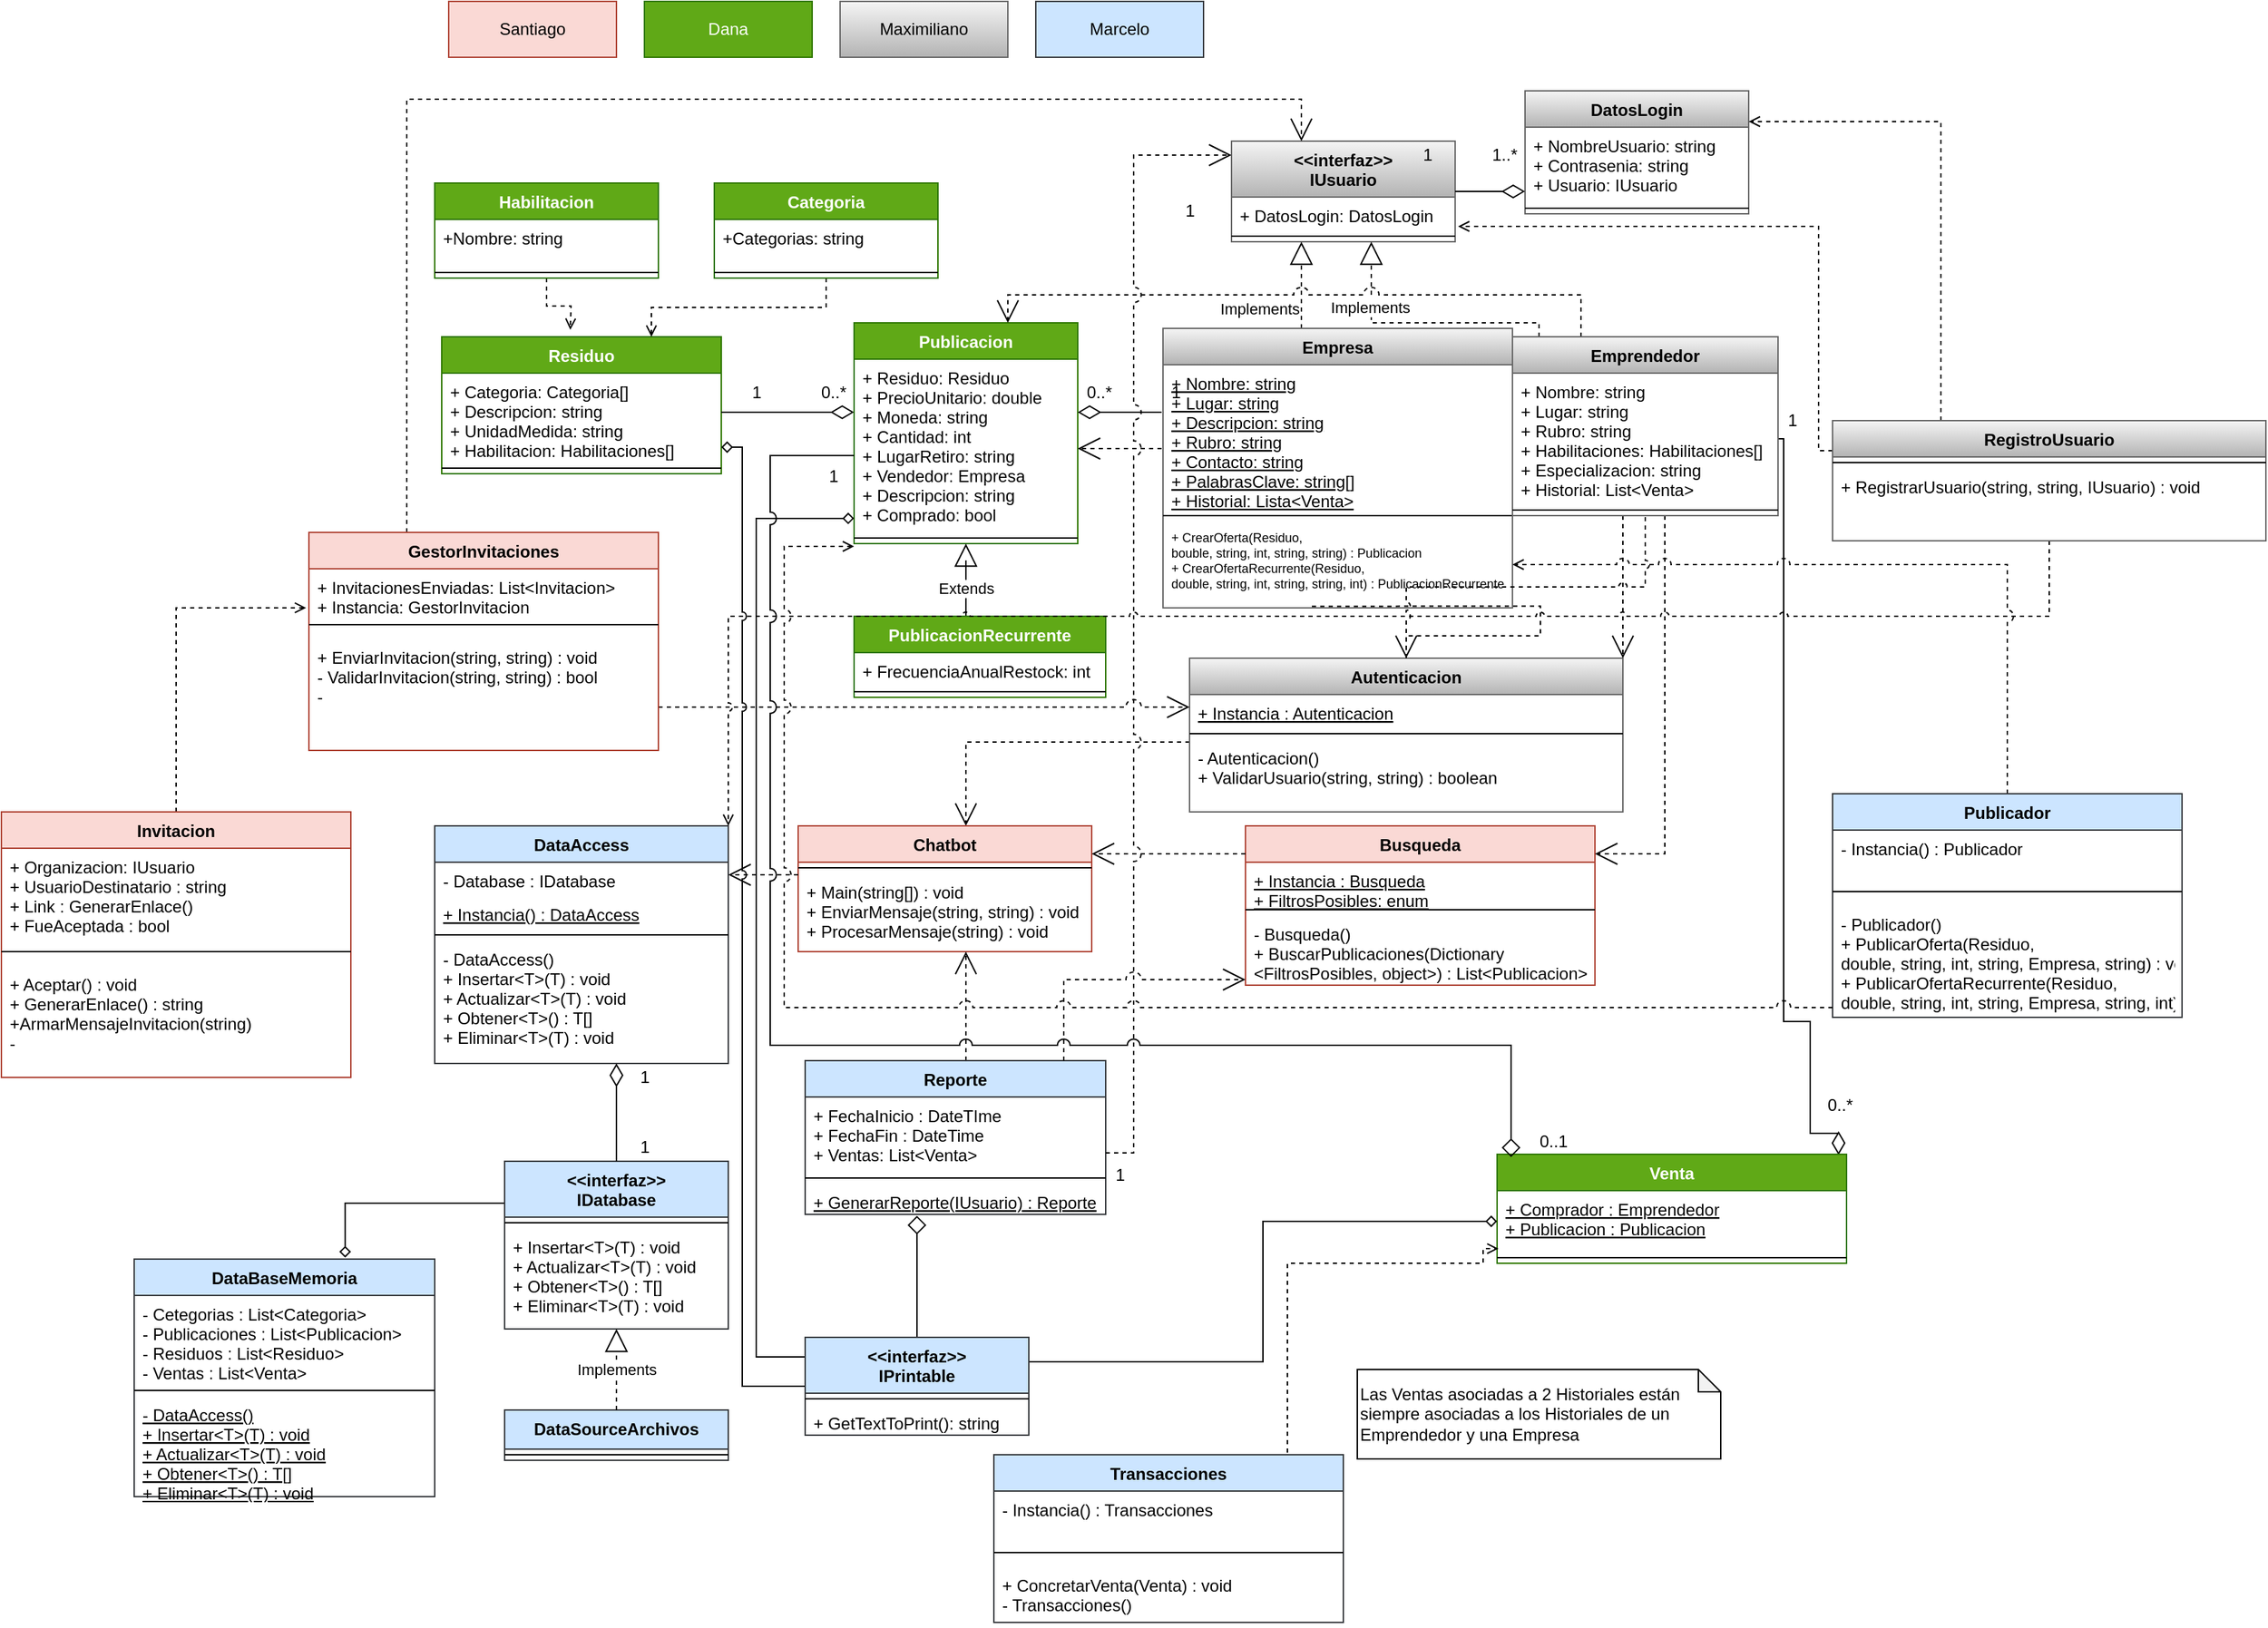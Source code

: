 <mxfile>
    <diagram id="C5RBs43oDa-KdzZeNtuy" name="Page-1">
        <mxGraphModel dx="1275" dy="1504" grid="1" gridSize="10" guides="1" tooltips="1" connect="1" arrows="1" fold="1" page="1" pageScale="1" pageWidth="827" pageHeight="1169" math="0" shadow="0">
            <root>
                <mxCell id="WIyWlLk6GJQsqaUBKTNV-0"/>
                <mxCell id="WIyWlLk6GJQsqaUBKTNV-1" parent="WIyWlLk6GJQsqaUBKTNV-0"/>
                <mxCell id="Sy4ABJMf8QMetGnbk_ve-0" value="Residuo" style="swimlane;fontStyle=1;align=center;verticalAlign=top;childLayout=stackLayout;horizontal=1;startSize=26;horizontalStack=0;resizeParent=1;resizeParentMax=0;resizeLast=0;collapsible=1;marginBottom=0;hachureGap=4;pointerEvents=0;fillColor=#60a917;strokeColor=#2D7600;fontColor=#ffffff;" parent="WIyWlLk6GJQsqaUBKTNV-1" vertex="1">
                    <mxGeometry x="85" y="80" width="200" height="98" as="geometry"/>
                </mxCell>
                <mxCell id="Sy4ABJMf8QMetGnbk_ve-1" value="+ Categoria: Categoria[]&#10;+ Descripcion: string&#10;+ UnidadMedida: string&#10;+ Habilitacion: Habilitaciones[]" style="text;strokeColor=none;fillColor=none;align=left;verticalAlign=top;spacingLeft=4;spacingRight=4;overflow=hidden;rotatable=0;points=[[0,0.5],[1,0.5]];portConstraint=eastwest;" parent="Sy4ABJMf8QMetGnbk_ve-0" vertex="1">
                    <mxGeometry y="26" width="200" height="64" as="geometry"/>
                </mxCell>
                <mxCell id="Sy4ABJMf8QMetGnbk_ve-2" value="" style="line;strokeWidth=1;fillColor=none;align=left;verticalAlign=middle;spacingTop=-1;spacingLeft=3;spacingRight=3;rotatable=0;labelPosition=right;points=[];portConstraint=eastwest;" parent="Sy4ABJMf8QMetGnbk_ve-0" vertex="1">
                    <mxGeometry y="90" width="200" height="8" as="geometry"/>
                </mxCell>
                <mxCell id="Sy4ABJMf8QMetGnbk_ve-21" style="edgeStyle=orthogonalEdgeStyle;rounded=0;orthogonalLoop=1;jettySize=auto;html=1;endArrow=diamondThin;endFill=0;startSize=14;endSize=14;sourcePerimeterSpacing=0;targetPerimeterSpacing=0;" parent="WIyWlLk6GJQsqaUBKTNV-1" source="Sy4ABJMf8QMetGnbk_ve-0" target="Sy4ABJMf8QMetGnbk_ve-4" edge="1">
                    <mxGeometry relative="1" as="geometry">
                        <Array as="points">
                            <mxPoint x="330" y="134"/>
                            <mxPoint x="330" y="134"/>
                        </Array>
                    </mxGeometry>
                </mxCell>
                <mxCell id="Sy4ABJMf8QMetGnbk_ve-4" value="Publicacion" style="swimlane;fontStyle=1;align=center;verticalAlign=top;childLayout=stackLayout;horizontal=1;startSize=26;horizontalStack=0;resizeParent=1;resizeParentMax=0;resizeLast=0;collapsible=1;marginBottom=0;hachureGap=4;pointerEvents=0;fillColor=#60a917;strokeColor=#2D7600;fontColor=#ffffff;" parent="WIyWlLk6GJQsqaUBKTNV-1" vertex="1">
                    <mxGeometry x="380" y="70" width="160" height="158" as="geometry">
                        <mxRectangle x="380" y="80" width="100" height="26" as="alternateBounds"/>
                    </mxGeometry>
                </mxCell>
                <mxCell id="Sy4ABJMf8QMetGnbk_ve-5" value="+ Residuo: Residuo&#10;+ PrecioUnitario: double&#10;+ Moneda: string&#10;+ Cantidad: int&#10;+ LugarRetiro: string&#10;+ Vendedor: Empresa&#10;+ Descripcion: string&#10;+ Comprado: bool" style="text;strokeColor=none;fillColor=none;align=left;verticalAlign=top;spacingLeft=4;spacingRight=4;overflow=hidden;rotatable=0;points=[[0,0.5],[1,0.5]];portConstraint=eastwest;" parent="Sy4ABJMf8QMetGnbk_ve-4" vertex="1">
                    <mxGeometry y="26" width="160" height="124" as="geometry"/>
                </mxCell>
                <mxCell id="Sy4ABJMf8QMetGnbk_ve-6" value="" style="line;strokeWidth=1;fillColor=none;align=left;verticalAlign=middle;spacingTop=-1;spacingLeft=3;spacingRight=3;rotatable=0;labelPosition=right;points=[];portConstraint=eastwest;" parent="Sy4ABJMf8QMetGnbk_ve-4" vertex="1">
                    <mxGeometry y="150" width="160" height="8" as="geometry"/>
                </mxCell>
                <mxCell id="Sy4ABJMf8QMetGnbk_ve-22" value="Extends" style="edgeStyle=orthogonalEdgeStyle;rounded=0;orthogonalLoop=1;jettySize=auto;html=1;endArrow=block;endFill=0;startSize=14;endSize=14;sourcePerimeterSpacing=0;targetPerimeterSpacing=0;" parent="WIyWlLk6GJQsqaUBKTNV-1" source="Sy4ABJMf8QMetGnbk_ve-8" target="Sy4ABJMf8QMetGnbk_ve-4" edge="1">
                    <mxGeometry x="-0.231" relative="1" as="geometry">
                        <Array as="points">
                            <mxPoint x="460" y="240"/>
                            <mxPoint x="460" y="240"/>
                        </Array>
                        <mxPoint as="offset"/>
                    </mxGeometry>
                </mxCell>
                <mxCell id="Sy4ABJMf8QMetGnbk_ve-8" value="PublicacionRecurrente" style="swimlane;fontStyle=1;align=center;verticalAlign=top;childLayout=stackLayout;horizontal=1;startSize=26;horizontalStack=0;resizeParent=1;resizeParentMax=0;resizeLast=0;collapsible=1;marginBottom=0;hachureGap=4;pointerEvents=0;fillColor=#60a917;strokeColor=#2D7600;fontColor=#ffffff;" parent="WIyWlLk6GJQsqaUBKTNV-1" vertex="1">
                    <mxGeometry x="380" y="280" width="180" height="58" as="geometry"/>
                </mxCell>
                <mxCell id="Sy4ABJMf8QMetGnbk_ve-9" value="+ FrecuenciaAnualRestock: int" style="text;strokeColor=none;fillColor=none;align=left;verticalAlign=top;spacingLeft=4;spacingRight=4;overflow=hidden;rotatable=0;points=[[0,0.5],[1,0.5]];portConstraint=eastwest;" parent="Sy4ABJMf8QMetGnbk_ve-8" vertex="1">
                    <mxGeometry y="26" width="180" height="24" as="geometry"/>
                </mxCell>
                <mxCell id="Sy4ABJMf8QMetGnbk_ve-10" value="" style="line;strokeWidth=1;fillColor=none;align=left;verticalAlign=middle;spacingTop=-1;spacingLeft=3;spacingRight=3;rotatable=0;labelPosition=right;points=[];portConstraint=eastwest;" parent="Sy4ABJMf8QMetGnbk_ve-8" vertex="1">
                    <mxGeometry y="50" width="180" height="8" as="geometry"/>
                </mxCell>
                <mxCell id="Sy4ABJMf8QMetGnbk_ve-25" style="edgeStyle=orthogonalEdgeStyle;rounded=0;orthogonalLoop=1;jettySize=auto;html=1;endArrow=diamondThin;endFill=0;startSize=14;endSize=14;sourcePerimeterSpacing=0;targetPerimeterSpacing=0;" parent="WIyWlLk6GJQsqaUBKTNV-1" target="Sy4ABJMf8QMetGnbk_ve-4" edge="1">
                    <mxGeometry relative="1" as="geometry">
                        <Array as="points">
                            <mxPoint x="600" y="134"/>
                            <mxPoint x="600" y="134"/>
                        </Array>
                        <mxPoint x="600" y="134" as="sourcePoint"/>
                    </mxGeometry>
                </mxCell>
                <mxCell id="Sy4ABJMf8QMetGnbk_ve-28" style="edgeStyle=orthogonalEdgeStyle;rounded=0;orthogonalLoop=1;jettySize=auto;html=1;endArrow=open;endFill=0;startSize=14;endSize=14;sourcePerimeterSpacing=0;targetPerimeterSpacing=0;dashed=1;exitX=0.426;exitY=0.981;exitDx=0;exitDy=0;exitPerimeter=0;" parent="WIyWlLk6GJQsqaUBKTNV-1" source="60" target="Sy4ABJMf8QMetGnbk_ve-17" edge="1">
                    <mxGeometry relative="1" as="geometry">
                        <mxPoint x="700" y="270" as="targetPoint"/>
                        <Array as="points"/>
                        <mxPoint x="700" y="218" as="sourcePoint"/>
                    </mxGeometry>
                </mxCell>
                <mxCell id="Sy4ABJMf8QMetGnbk_ve-117" style="edgeStyle=orthogonalEdgeStyle;rounded=0;jumpStyle=arc;jumpSize=11;orthogonalLoop=1;jettySize=auto;html=1;dashed=1;endArrow=open;endFill=0;startSize=14;endSize=14;sourcePerimeterSpacing=0;targetPerimeterSpacing=0;" parent="WIyWlLk6GJQsqaUBKTNV-1" source="Sy4ABJMf8QMetGnbk_ve-17" target="Sy4ABJMf8QMetGnbk_ve-45" edge="1">
                    <mxGeometry relative="1" as="geometry">
                        <Array as="points">
                            <mxPoint x="460" y="370"/>
                        </Array>
                    </mxGeometry>
                </mxCell>
                <mxCell id="Sy4ABJMf8QMetGnbk_ve-17" value="Autenticacion" style="swimlane;fontStyle=1;align=center;verticalAlign=top;childLayout=stackLayout;horizontal=1;startSize=26;horizontalStack=0;resizeParent=1;resizeParentMax=0;resizeLast=0;collapsible=1;marginBottom=0;hachureGap=4;pointerEvents=0;fillColor=#f5f5f5;strokeColor=#666666;gradientColor=#b3b3b3;" parent="WIyWlLk6GJQsqaUBKTNV-1" vertex="1">
                    <mxGeometry x="620" y="310" width="310" height="110" as="geometry"/>
                </mxCell>
                <mxCell id="Sy4ABJMf8QMetGnbk_ve-18" value="+ Instancia : Autenticacion" style="text;strokeColor=none;fillColor=none;align=left;verticalAlign=top;spacingLeft=4;spacingRight=4;overflow=hidden;rotatable=0;points=[[0,0.5],[1,0.5]];portConstraint=eastwest;fontStyle=4" parent="Sy4ABJMf8QMetGnbk_ve-17" vertex="1">
                    <mxGeometry y="26" width="310" height="24" as="geometry"/>
                </mxCell>
                <mxCell id="Sy4ABJMf8QMetGnbk_ve-19" value="" style="line;strokeWidth=1;fillColor=none;align=left;verticalAlign=middle;spacingTop=-1;spacingLeft=3;spacingRight=3;rotatable=0;labelPosition=right;points=[];portConstraint=eastwest;" parent="Sy4ABJMf8QMetGnbk_ve-17" vertex="1">
                    <mxGeometry y="50" width="310" height="8" as="geometry"/>
                </mxCell>
                <mxCell id="Sy4ABJMf8QMetGnbk_ve-20" value="- Autenticacion()&#10;+ ValidarUsuario(string, string) : boolean" style="text;strokeColor=none;fillColor=none;align=left;verticalAlign=top;spacingLeft=4;spacingRight=4;overflow=hidden;rotatable=0;points=[[0,0.5],[1,0.5]];portConstraint=eastwest;" parent="Sy4ABJMf8QMetGnbk_ve-17" vertex="1">
                    <mxGeometry y="58" width="310" height="52" as="geometry"/>
                </mxCell>
                <mxCell id="Sy4ABJMf8QMetGnbk_ve-23" value="1" style="text;html=1;align=center;verticalAlign=middle;resizable=0;points=[];autosize=1;strokeColor=none;fillColor=none;" parent="WIyWlLk6GJQsqaUBKTNV-1" vertex="1">
                    <mxGeometry x="300" y="110" width="20" height="20" as="geometry"/>
                </mxCell>
                <mxCell id="Sy4ABJMf8QMetGnbk_ve-24" value="0..*" style="text;html=1;align=center;verticalAlign=middle;resizable=0;points=[];autosize=1;strokeColor=none;fillColor=none;" parent="WIyWlLk6GJQsqaUBKTNV-1" vertex="1">
                    <mxGeometry x="350" y="110" width="30" height="20" as="geometry"/>
                </mxCell>
                <mxCell id="Sy4ABJMf8QMetGnbk_ve-26" value="0..*" style="text;html=1;align=center;verticalAlign=middle;resizable=0;points=[];autosize=1;strokeColor=none;fillColor=none;" parent="WIyWlLk6GJQsqaUBKTNV-1" vertex="1">
                    <mxGeometry x="540" y="110" width="30" height="20" as="geometry"/>
                </mxCell>
                <mxCell id="Sy4ABJMf8QMetGnbk_ve-27" value="1" style="text;html=1;align=center;verticalAlign=middle;resizable=0;points=[];autosize=1;strokeColor=none;fillColor=none;" parent="WIyWlLk6GJQsqaUBKTNV-1" vertex="1">
                    <mxGeometry x="600" y="110" width="20" height="20" as="geometry"/>
                </mxCell>
                <mxCell id="Sy4ABJMf8QMetGnbk_ve-35" style="edgeStyle=orthogonalEdgeStyle;rounded=0;orthogonalLoop=1;jettySize=auto;html=1;dashed=1;endArrow=open;endFill=0;startSize=14;endSize=14;sourcePerimeterSpacing=0;targetPerimeterSpacing=0;jumpStyle=arc;" parent="WIyWlLk6GJQsqaUBKTNV-1" source="Sy4ABJMf8QMetGnbk_ve-29" target="Sy4ABJMf8QMetGnbk_ve-17" edge="1">
                    <mxGeometry relative="1" as="geometry">
                        <Array as="points">
                            <mxPoint x="870" y="200"/>
                            <mxPoint x="870" y="200"/>
                        </Array>
                    </mxGeometry>
                </mxCell>
                <mxCell id="Sy4ABJMf8QMetGnbk_ve-32" value="&lt;&lt;interfaz&gt;&gt;&#10;IUsuario" style="swimlane;fontStyle=1;align=center;verticalAlign=top;childLayout=stackLayout;horizontal=1;startSize=40;horizontalStack=0;resizeParent=1;resizeParentMax=0;resizeLast=0;collapsible=1;marginBottom=0;hachureGap=4;pointerEvents=0;gradientColor=#b3b3b3;fillColor=#f5f5f5;strokeColor=#666666;" parent="WIyWlLk6GJQsqaUBKTNV-1" vertex="1">
                    <mxGeometry x="650" y="-60" width="160" height="72" as="geometry"/>
                </mxCell>
                <mxCell id="Sy4ABJMf8QMetGnbk_ve-33" value="+ DatosLogin: DatosLogin" style="text;strokeColor=none;fillColor=none;align=left;verticalAlign=top;spacingLeft=4;spacingRight=4;overflow=hidden;rotatable=0;points=[[0,0.5],[1,0.5]];portConstraint=eastwest;" parent="Sy4ABJMf8QMetGnbk_ve-32" vertex="1">
                    <mxGeometry y="40" width="160" height="24" as="geometry"/>
                </mxCell>
                <mxCell id="Sy4ABJMf8QMetGnbk_ve-34" value="" style="line;strokeWidth=1;fillColor=none;align=left;verticalAlign=middle;spacingTop=-1;spacingLeft=3;spacingRight=3;rotatable=0;labelPosition=right;points=[];portConstraint=eastwest;" parent="Sy4ABJMf8QMetGnbk_ve-32" vertex="1">
                    <mxGeometry y="64" width="160" height="8" as="geometry"/>
                </mxCell>
                <mxCell id="Sy4ABJMf8QMetGnbk_ve-36" value="Implements" style="edgeStyle=orthogonalEdgeStyle;rounded=0;orthogonalLoop=1;jettySize=auto;html=1;endArrow=block;endFill=0;startSize=14;endSize=14;sourcePerimeterSpacing=0;targetPerimeterSpacing=0;dashed=1;" parent="WIyWlLk6GJQsqaUBKTNV-1" target="Sy4ABJMf8QMetGnbk_ve-32" edge="1">
                    <mxGeometry x="-0.412" y="30" relative="1" as="geometry">
                        <mxPoint x="700" y="80" as="sourcePoint"/>
                        <mxPoint x="470" y="198" as="targetPoint"/>
                        <Array as="points">
                            <mxPoint x="700" y="40"/>
                            <mxPoint x="700" y="40"/>
                        </Array>
                        <mxPoint as="offset"/>
                    </mxGeometry>
                </mxCell>
                <mxCell id="Sy4ABJMf8QMetGnbk_ve-37" style="edgeStyle=orthogonalEdgeStyle;rounded=0;orthogonalLoop=1;jettySize=auto;html=1;endArrow=block;endFill=0;startSize=14;endSize=14;sourcePerimeterSpacing=0;targetPerimeterSpacing=0;dashed=1;" parent="WIyWlLk6GJQsqaUBKTNV-1" source="Sy4ABJMf8QMetGnbk_ve-29" target="Sy4ABJMf8QMetGnbk_ve-32" edge="1">
                    <mxGeometry relative="1" as="geometry">
                        <mxPoint x="710" y="90" as="sourcePoint"/>
                        <mxPoint x="710" y="22" as="targetPoint"/>
                        <Array as="points">
                            <mxPoint x="870" y="70"/>
                            <mxPoint x="750" y="70"/>
                        </Array>
                    </mxGeometry>
                </mxCell>
                <mxCell id="n3mDDNpbBrynmApSV0Kz-1" value="Implements" style="edgeLabel;html=1;align=center;verticalAlign=middle;resizable=0;points=[];" parent="Sy4ABJMf8QMetGnbk_ve-37" vertex="1" connectable="0">
                    <mxGeometry x="0.5" y="1" relative="1" as="geometry">
                        <mxPoint as="offset"/>
                    </mxGeometry>
                </mxCell>
                <mxCell id="Sy4ABJMf8QMetGnbk_ve-38" value="DatosLogin" style="swimlane;fontStyle=1;align=center;verticalAlign=top;childLayout=stackLayout;horizontal=1;startSize=26;horizontalStack=0;resizeParent=1;resizeParentMax=0;resizeLast=0;collapsible=1;marginBottom=0;hachureGap=4;pointerEvents=0;gradientColor=#b3b3b3;fillColor=#f5f5f5;strokeColor=#666666;" parent="WIyWlLk6GJQsqaUBKTNV-1" vertex="1">
                    <mxGeometry x="860" y="-96" width="160" height="88" as="geometry"/>
                </mxCell>
                <mxCell id="Sy4ABJMf8QMetGnbk_ve-39" value="+ NombreUsuario: string&#10;+ Contrasenia: string&#10;+ Usuario: IUsuario" style="text;strokeColor=none;fillColor=none;align=left;verticalAlign=top;spacingLeft=4;spacingRight=4;overflow=hidden;rotatable=0;points=[[0,0.5],[1,0.5]];portConstraint=eastwest;" parent="Sy4ABJMf8QMetGnbk_ve-38" vertex="1">
                    <mxGeometry y="26" width="160" height="54" as="geometry"/>
                </mxCell>
                <mxCell id="Sy4ABJMf8QMetGnbk_ve-40" value="" style="line;strokeWidth=1;fillColor=none;align=left;verticalAlign=middle;spacingTop=-1;spacingLeft=3;spacingRight=3;rotatable=0;labelPosition=right;points=[];portConstraint=eastwest;" parent="Sy4ABJMf8QMetGnbk_ve-38" vertex="1">
                    <mxGeometry y="80" width="160" height="8" as="geometry"/>
                </mxCell>
                <mxCell id="Sy4ABJMf8QMetGnbk_ve-42" style="edgeStyle=orthogonalEdgeStyle;rounded=0;orthogonalLoop=1;jettySize=auto;html=1;endArrow=diamondThin;endFill=0;startSize=14;endSize=14;sourcePerimeterSpacing=0;targetPerimeterSpacing=0;" parent="WIyWlLk6GJQsqaUBKTNV-1" source="Sy4ABJMf8QMetGnbk_ve-32" target="Sy4ABJMf8QMetGnbk_ve-38" edge="1">
                    <mxGeometry relative="1" as="geometry">
                        <mxPoint x="310" y="144" as="sourcePoint"/>
                        <mxPoint x="390" y="144" as="targetPoint"/>
                        <Array as="points">
                            <mxPoint x="810" y="-30"/>
                            <mxPoint x="810" y="-30"/>
                        </Array>
                    </mxGeometry>
                </mxCell>
                <mxCell id="Sy4ABJMf8QMetGnbk_ve-43" value="1" style="text;html=1;align=center;verticalAlign=middle;resizable=0;points=[];autosize=1;strokeColor=none;fillColor=none;" parent="WIyWlLk6GJQsqaUBKTNV-1" vertex="1">
                    <mxGeometry x="780" y="-60" width="20" height="20" as="geometry"/>
                </mxCell>
                <mxCell id="Sy4ABJMf8QMetGnbk_ve-44" value="1..*" style="text;html=1;align=center;verticalAlign=middle;resizable=0;points=[];autosize=1;strokeColor=none;fillColor=none;" parent="WIyWlLk6GJQsqaUBKTNV-1" vertex="1">
                    <mxGeometry x="830" y="-60" width="30" height="20" as="geometry"/>
                </mxCell>
                <mxCell id="Sy4ABJMf8QMetGnbk_ve-45" value="Chatbot" style="swimlane;fontStyle=1;align=center;verticalAlign=top;childLayout=stackLayout;horizontal=1;startSize=26;horizontalStack=0;resizeParent=1;resizeParentMax=0;resizeLast=0;collapsible=1;marginBottom=0;hachureGap=4;pointerEvents=0;fillColor=#fad9d5;strokeColor=#ae4132;" parent="WIyWlLk6GJQsqaUBKTNV-1" vertex="1">
                    <mxGeometry x="340" y="430" width="210" height="90" as="geometry"/>
                </mxCell>
                <mxCell id="Sy4ABJMf8QMetGnbk_ve-47" value="" style="line;strokeWidth=1;fillColor=none;align=left;verticalAlign=middle;spacingTop=-1;spacingLeft=3;spacingRight=3;rotatable=0;labelPosition=right;points=[];portConstraint=eastwest;" parent="Sy4ABJMf8QMetGnbk_ve-45" vertex="1">
                    <mxGeometry y="26" width="210" height="8" as="geometry"/>
                </mxCell>
                <mxCell id="Sy4ABJMf8QMetGnbk_ve-48" value="+ Main(string[]) : void&#10;+ EnviarMensaje(string, string) : void&#10;+ ProcesarMensaje(string) : void" style="text;strokeColor=none;fillColor=none;align=left;verticalAlign=top;spacingLeft=4;spacingRight=4;overflow=hidden;rotatable=0;points=[[0,0.5],[1,0.5]];portConstraint=eastwest;" parent="Sy4ABJMf8QMetGnbk_ve-45" vertex="1">
                    <mxGeometry y="34" width="210" height="56" as="geometry"/>
                </mxCell>
                <mxCell id="Sy4ABJMf8QMetGnbk_ve-49" value="Busqueda" style="swimlane;fontStyle=1;align=center;verticalAlign=top;childLayout=stackLayout;horizontal=1;startSize=26;horizontalStack=0;resizeParent=1;resizeParentMax=0;resizeLast=0;collapsible=1;marginBottom=0;hachureGap=4;pointerEvents=0;fillColor=#fad9d5;strokeColor=#ae4132;" parent="WIyWlLk6GJQsqaUBKTNV-1" vertex="1">
                    <mxGeometry x="660" y="430" width="250" height="114" as="geometry"/>
                </mxCell>
                <mxCell id="Sy4ABJMf8QMetGnbk_ve-55" value="+ Instancia : Busqueda&#10;+ FiltrosPosibles: enum" style="text;strokeColor=none;fillColor=none;align=left;verticalAlign=top;spacingLeft=4;spacingRight=4;overflow=hidden;rotatable=0;points=[[0,0.5],[1,0.5]];portConstraint=eastwest;fontStyle=4" parent="Sy4ABJMf8QMetGnbk_ve-49" vertex="1">
                    <mxGeometry y="26" width="250" height="30" as="geometry"/>
                </mxCell>
                <mxCell id="Sy4ABJMf8QMetGnbk_ve-50" value="" style="line;strokeWidth=1;fillColor=none;align=left;verticalAlign=middle;spacingTop=-1;spacingLeft=3;spacingRight=3;rotatable=0;labelPosition=right;points=[];portConstraint=eastwest;" parent="Sy4ABJMf8QMetGnbk_ve-49" vertex="1">
                    <mxGeometry y="56" width="250" height="8" as="geometry"/>
                </mxCell>
                <mxCell id="Sy4ABJMf8QMetGnbk_ve-51" value="- Busqueda()&#10;+ BuscarPublicaciones(Dictionary&#10;&lt;FiltrosPosibles, object&gt;) : List&lt;Publicacion&gt;" style="text;strokeColor=none;fillColor=none;align=left;verticalAlign=top;spacingLeft=4;spacingRight=4;overflow=hidden;rotatable=0;points=[[0,0.5],[1,0.5]];portConstraint=eastwest;" parent="Sy4ABJMf8QMetGnbk_ve-49" vertex="1">
                    <mxGeometry y="64" width="250" height="50" as="geometry"/>
                </mxCell>
                <mxCell id="Sy4ABJMf8QMetGnbk_ve-58" style="edgeStyle=orthogonalEdgeStyle;rounded=0;orthogonalLoop=1;jettySize=auto;html=1;endArrow=open;endFill=0;startSize=14;endSize=14;sourcePerimeterSpacing=0;targetPerimeterSpacing=0;dashed=1;" parent="WIyWlLk6GJQsqaUBKTNV-1" source="Sy4ABJMf8QMetGnbk_ve-49" target="Sy4ABJMf8QMetGnbk_ve-45" edge="1">
                    <mxGeometry relative="1" as="geometry">
                        <mxPoint x="710" y="198" as="sourcePoint"/>
                        <mxPoint x="710" y="270" as="targetPoint"/>
                        <Array as="points">
                            <mxPoint x="630" y="450"/>
                            <mxPoint x="630" y="450"/>
                        </Array>
                    </mxGeometry>
                </mxCell>
                <mxCell id="66" style="edgeStyle=orthogonalEdgeStyle;rounded=0;orthogonalLoop=1;jettySize=auto;html=1;exitX=0;exitY=0.25;exitDx=0;exitDy=0;entryX=0.702;entryY=-0.006;entryDx=0;entryDy=0;entryPerimeter=0;endArrow=diamond;endFill=0;" parent="WIyWlLk6GJQsqaUBKTNV-1" source="Sy4ABJMf8QMetGnbk_ve-59" target="61" edge="1">
                    <mxGeometry relative="1" as="geometry"/>
                </mxCell>
                <mxCell id="Sy4ABJMf8QMetGnbk_ve-59" value="&lt;&lt;interfaz&gt;&gt;&#10;IDatabase" style="swimlane;fontStyle=1;align=center;verticalAlign=top;childLayout=stackLayout;horizontal=1;startSize=40;horizontalStack=0;resizeParent=1;resizeParentMax=0;resizeLast=0;collapsible=1;marginBottom=0;hachureGap=4;pointerEvents=0;fillColor=#cce5ff;strokeColor=#36393d;" parent="WIyWlLk6GJQsqaUBKTNV-1" vertex="1">
                    <mxGeometry x="130" y="670" width="160" height="120" as="geometry"/>
                </mxCell>
                <mxCell id="Sy4ABJMf8QMetGnbk_ve-61" value="" style="line;strokeWidth=1;fillColor=none;align=left;verticalAlign=middle;spacingTop=-1;spacingLeft=3;spacingRight=3;rotatable=0;labelPosition=right;points=[];portConstraint=eastwest;" parent="Sy4ABJMf8QMetGnbk_ve-59" vertex="1">
                    <mxGeometry y="40" width="160" height="8" as="geometry"/>
                </mxCell>
                <mxCell id="Sy4ABJMf8QMetGnbk_ve-62" value="+ Insertar&lt;T&gt;(T) : void&#10;+ Actualizar&lt;T&gt;(T) : void&#10;+ Obtener&lt;T&gt;() : T[]&#10;+ Eliminar&lt;T&gt;(T) : void" style="text;strokeColor=none;fillColor=none;align=left;verticalAlign=top;spacingLeft=4;spacingRight=4;overflow=hidden;rotatable=0;points=[[0,0.5],[1,0.5]];portConstraint=eastwest;" parent="Sy4ABJMf8QMetGnbk_ve-59" vertex="1">
                    <mxGeometry y="48" width="160" height="72" as="geometry"/>
                </mxCell>
                <mxCell id="Sy4ABJMf8QMetGnbk_ve-63" value="DataSourceArchivos" style="swimlane;fontStyle=1;align=center;verticalAlign=top;childLayout=stackLayout;horizontal=1;startSize=28;horizontalStack=0;resizeParent=1;resizeParentMax=0;resizeLast=0;collapsible=1;marginBottom=0;hachureGap=4;pointerEvents=0;fillColor=#cce5ff;strokeColor=#36393d;" parent="WIyWlLk6GJQsqaUBKTNV-1" vertex="1">
                    <mxGeometry x="130" y="848" width="160" height="36" as="geometry"/>
                </mxCell>
                <mxCell id="Sy4ABJMf8QMetGnbk_ve-64" value="" style="line;strokeWidth=1;fillColor=none;align=left;verticalAlign=middle;spacingTop=-1;spacingLeft=3;spacingRight=3;rotatable=0;labelPosition=right;points=[];portConstraint=eastwest;" parent="Sy4ABJMf8QMetGnbk_ve-63" vertex="1">
                    <mxGeometry y="28" width="160" height="8" as="geometry"/>
                </mxCell>
                <mxCell id="Sy4ABJMf8QMetGnbk_ve-67" value="Implements" style="edgeStyle=orthogonalEdgeStyle;rounded=0;orthogonalLoop=1;jettySize=auto;html=1;endArrow=block;endFill=0;startSize=14;endSize=14;sourcePerimeterSpacing=0;targetPerimeterSpacing=0;dashed=1;" parent="WIyWlLk6GJQsqaUBKTNV-1" source="Sy4ABJMf8QMetGnbk_ve-63" target="Sy4ABJMf8QMetGnbk_ve-59" edge="1">
                    <mxGeometry relative="1" as="geometry">
                        <mxPoint x="209.71" y="876" as="sourcePoint"/>
                        <mxPoint x="209.71" y="808" as="targetPoint"/>
                        <Array as="points"/>
                    </mxGeometry>
                </mxCell>
                <mxCell id="Sy4ABJMf8QMetGnbk_ve-68" style="edgeStyle=orthogonalEdgeStyle;rounded=0;orthogonalLoop=1;jettySize=auto;html=1;dashed=1;endArrow=open;endFill=0;startSize=14;endSize=14;sourcePerimeterSpacing=0;targetPerimeterSpacing=0;jumpStyle=arc;jumpSize=11;" parent="WIyWlLk6GJQsqaUBKTNV-1" source="Sy4ABJMf8QMetGnbk_ve-29" target="Sy4ABJMf8QMetGnbk_ve-49" edge="1">
                    <mxGeometry relative="1" as="geometry">
                        <Array as="points">
                            <mxPoint x="960" y="450"/>
                        </Array>
                    </mxGeometry>
                </mxCell>
                <mxCell id="Sy4ABJMf8QMetGnbk_ve-71" style="edgeStyle=orthogonalEdgeStyle;rounded=0;orthogonalLoop=1;jettySize=auto;html=1;endArrow=open;endFill=0;startSize=14;endSize=14;sourcePerimeterSpacing=0;targetPerimeterSpacing=0;dashed=1;" parent="WIyWlLk6GJQsqaUBKTNV-1" target="Sy4ABJMf8QMetGnbk_ve-4" edge="1">
                    <mxGeometry relative="1" as="geometry">
                        <mxPoint x="600" y="160" as="sourcePoint"/>
                        <mxPoint x="710" y="270" as="targetPoint"/>
                        <Array as="points">
                            <mxPoint x="600" y="160"/>
                            <mxPoint x="600" y="160"/>
                        </Array>
                    </mxGeometry>
                </mxCell>
                <mxCell id="Sy4ABJMf8QMetGnbk_ve-72" style="edgeStyle=orthogonalEdgeStyle;rounded=0;jumpStyle=arc;jumpSize=11;orthogonalLoop=1;jettySize=auto;html=1;dashed=1;endArrow=open;endFill=0;startSize=14;endSize=14;sourcePerimeterSpacing=0;targetPerimeterSpacing=0;" parent="WIyWlLk6GJQsqaUBKTNV-1" source="Sy4ABJMf8QMetGnbk_ve-29" target="Sy4ABJMf8QMetGnbk_ve-4" edge="1">
                    <mxGeometry relative="1" as="geometry">
                        <Array as="points">
                            <mxPoint x="900" y="50"/>
                            <mxPoint x="490" y="50"/>
                        </Array>
                    </mxGeometry>
                </mxCell>
                <mxCell id="Sy4ABJMf8QMetGnbk_ve-82" value="0..*" style="text;html=1;align=center;verticalAlign=middle;resizable=0;points=[];autosize=1;strokeColor=none;fillColor=none;" parent="WIyWlLk6GJQsqaUBKTNV-1" vertex="1">
                    <mxGeometry x="1070" y="620" width="30" height="20" as="geometry"/>
                </mxCell>
                <mxCell id="Sy4ABJMf8QMetGnbk_ve-83" value="1" style="text;html=1;align=center;verticalAlign=middle;resizable=0;points=[];autosize=1;strokeColor=none;fillColor=none;" parent="WIyWlLk6GJQsqaUBKTNV-1" vertex="1">
                    <mxGeometry x="1041" y="130" width="20" height="20" as="geometry"/>
                </mxCell>
                <mxCell id="Sy4ABJMf8QMetGnbk_ve-81" style="edgeStyle=orthogonalEdgeStyle;rounded=0;jumpStyle=arc;jumpSize=11;orthogonalLoop=1;jettySize=auto;html=1;endArrow=diamondThin;endFill=0;startSize=14;endSize=14;sourcePerimeterSpacing=0;targetPerimeterSpacing=0;entryX=0.977;entryY=0.006;entryDx=0;entryDy=0;entryPerimeter=0;exitX=1;exitY=0.5;exitDx=0;exitDy=0;" parent="WIyWlLk6GJQsqaUBKTNV-1" source="Sy4ABJMf8QMetGnbk_ve-30" target="19" edge="1">
                    <mxGeometry relative="1" as="geometry">
                        <Array as="points">
                            <mxPoint x="1045" y="153"/>
                            <mxPoint x="1045" y="570"/>
                            <mxPoint x="1064" y="570"/>
                            <mxPoint x="1064" y="650"/>
                            <mxPoint x="1084" y="650"/>
                        </Array>
                        <mxPoint x="1065.0" y="598" as="targetPoint"/>
                        <mxPoint x="1030" y="155" as="sourcePoint"/>
                    </mxGeometry>
                </mxCell>
                <mxCell id="Sy4ABJMf8QMetGnbk_ve-90" value="0..1" style="text;html=1;align=center;verticalAlign=middle;resizable=0;points=[];autosize=1;strokeColor=none;fillColor=none;" parent="WIyWlLk6GJQsqaUBKTNV-1" vertex="1">
                    <mxGeometry x="860" y="646" width="40" height="20" as="geometry"/>
                </mxCell>
                <mxCell id="Sy4ABJMf8QMetGnbk_ve-91" value="1" style="text;html=1;align=center;verticalAlign=middle;resizable=0;points=[];autosize=1;strokeColor=none;fillColor=none;" parent="WIyWlLk6GJQsqaUBKTNV-1" vertex="1">
                    <mxGeometry x="355" y="170" width="20" height="20" as="geometry"/>
                </mxCell>
                <mxCell id="Sy4ABJMf8QMetGnbk_ve-103" style="edgeStyle=orthogonalEdgeStyle;rounded=0;jumpStyle=arc;jumpSize=11;orthogonalLoop=1;jettySize=auto;html=1;endArrow=open;endFill=0;startSize=14;endSize=14;sourcePerimeterSpacing=0;targetPerimeterSpacing=0;dashed=1;" parent="WIyWlLk6GJQsqaUBKTNV-1" source="Sy4ABJMf8QMetGnbk_ve-93" target="Sy4ABJMf8QMetGnbk_ve-45" edge="1">
                    <mxGeometry relative="1" as="geometry">
                        <Array as="points">
                            <mxPoint x="460" y="540"/>
                            <mxPoint x="460" y="540"/>
                        </Array>
                    </mxGeometry>
                </mxCell>
                <mxCell id="Sy4ABJMf8QMetGnbk_ve-93" value="Reporte" style="swimlane;fontStyle=1;align=center;verticalAlign=top;childLayout=stackLayout;horizontal=1;startSize=26;horizontalStack=0;resizeParent=1;resizeParentMax=0;resizeLast=0;collapsible=1;marginBottom=0;hachureGap=4;pointerEvents=0;fillColor=#cce5ff;strokeColor=#36393d;" parent="WIyWlLk6GJQsqaUBKTNV-1" vertex="1">
                    <mxGeometry x="345" y="598" width="215" height="110" as="geometry"/>
                </mxCell>
                <mxCell id="Sy4ABJMf8QMetGnbk_ve-94" value="+ FechaInicio : DateTIme&#10;+ FechaFin : DateTime&#10;+ Ventas: List&lt;Venta&gt;" style="text;strokeColor=none;fillColor=none;align=left;verticalAlign=top;spacingLeft=4;spacingRight=4;overflow=hidden;rotatable=0;points=[[0,0.5],[1,0.5]];portConstraint=eastwest;fontStyle=0" parent="Sy4ABJMf8QMetGnbk_ve-93" vertex="1">
                    <mxGeometry y="26" width="215" height="54" as="geometry"/>
                </mxCell>
                <mxCell id="Sy4ABJMf8QMetGnbk_ve-95" value="" style="line;strokeWidth=1;fillColor=none;align=left;verticalAlign=middle;spacingTop=-1;spacingLeft=3;spacingRight=3;rotatable=0;labelPosition=right;points=[];portConstraint=eastwest;" parent="Sy4ABJMf8QMetGnbk_ve-93" vertex="1">
                    <mxGeometry y="80" width="215" height="8" as="geometry"/>
                </mxCell>
                <mxCell id="Sy4ABJMf8QMetGnbk_ve-98" value="+ GenerarReporte(IUsuario) : Reporte" style="text;strokeColor=none;fillColor=none;align=left;verticalAlign=top;spacingLeft=4;spacingRight=4;overflow=hidden;rotatable=0;points=[[0,0.5],[1,0.5]];portConstraint=eastwest;fontStyle=4" parent="Sy4ABJMf8QMetGnbk_ve-93" vertex="1">
                    <mxGeometry y="88" width="215" height="22" as="geometry"/>
                </mxCell>
                <mxCell id="Sy4ABJMf8QMetGnbk_ve-101" value="1" style="text;html=1;align=center;verticalAlign=middle;resizable=0;points=[];autosize=1;strokeColor=none;fillColor=none;" parent="WIyWlLk6GJQsqaUBKTNV-1" vertex="1">
                    <mxGeometry x="560" y="670" width="20" height="20" as="geometry"/>
                </mxCell>
                <mxCell id="Sy4ABJMf8QMetGnbk_ve-102" style="edgeStyle=orthogonalEdgeStyle;rounded=0;jumpStyle=arc;jumpSize=11;orthogonalLoop=1;jettySize=auto;html=1;endArrow=open;endFill=0;startSize=14;endSize=14;sourcePerimeterSpacing=0;targetPerimeterSpacing=0;dashed=1;" parent="WIyWlLk6GJQsqaUBKTNV-1" source="Sy4ABJMf8QMetGnbk_ve-93" target="Sy4ABJMf8QMetGnbk_ve-32" edge="1">
                    <mxGeometry relative="1" as="geometry">
                        <mxPoint x="670" y="673" as="sourcePoint"/>
                        <mxPoint x="630" y="-14" as="targetPoint"/>
                        <Array as="points">
                            <mxPoint x="580" y="664"/>
                            <mxPoint x="580" y="-50"/>
                        </Array>
                    </mxGeometry>
                </mxCell>
                <mxCell id="Sy4ABJMf8QMetGnbk_ve-104" value="DataAccess" style="swimlane;fontStyle=1;align=center;verticalAlign=top;childLayout=stackLayout;horizontal=1;startSize=26;horizontalStack=0;resizeParent=1;resizeParentMax=0;resizeLast=0;collapsible=1;marginBottom=0;hachureGap=4;pointerEvents=0;fillColor=#cce5ff;strokeColor=#36393d;" parent="WIyWlLk6GJQsqaUBKTNV-1" vertex="1">
                    <mxGeometry x="80" y="430" width="210" height="170" as="geometry"/>
                </mxCell>
                <mxCell id="Sy4ABJMf8QMetGnbk_ve-109" value="- Database : IDatabase" style="text;strokeColor=none;fillColor=none;align=left;verticalAlign=top;spacingLeft=4;spacingRight=4;overflow=hidden;rotatable=0;points=[[0,0.5],[1,0.5]];portConstraint=eastwest;" parent="Sy4ABJMf8QMetGnbk_ve-104" vertex="1">
                    <mxGeometry y="26" width="210" height="24" as="geometry"/>
                </mxCell>
                <mxCell id="Sy4ABJMf8QMetGnbk_ve-111" value="+ Instancia() : DataAccess" style="text;strokeColor=none;fillColor=none;align=left;verticalAlign=top;spacingLeft=4;spacingRight=4;overflow=hidden;rotatable=0;points=[[0,0.5],[1,0.5]];portConstraint=eastwest;fontStyle=4" parent="Sy4ABJMf8QMetGnbk_ve-104" vertex="1">
                    <mxGeometry y="50" width="210" height="24" as="geometry"/>
                </mxCell>
                <mxCell id="Sy4ABJMf8QMetGnbk_ve-105" value="" style="line;strokeWidth=1;fillColor=none;align=left;verticalAlign=middle;spacingTop=-1;spacingLeft=3;spacingRight=3;rotatable=0;labelPosition=right;points=[];portConstraint=eastwest;" parent="Sy4ABJMf8QMetGnbk_ve-104" vertex="1">
                    <mxGeometry y="74" width="210" height="8" as="geometry"/>
                </mxCell>
                <mxCell id="Sy4ABJMf8QMetGnbk_ve-106" value="- DataAccess()&#10;+ Insertar&lt;T&gt;(T) : void&#10;+ Actualizar&lt;T&gt;(T) : void&#10;+ Obtener&lt;T&gt;() : T[]&#10;+ Eliminar&lt;T&gt;(T) : void" style="text;strokeColor=none;fillColor=none;align=left;verticalAlign=top;spacingLeft=4;spacingRight=4;overflow=hidden;rotatable=0;points=[[0,0.5],[1,0.5]];portConstraint=eastwest;" parent="Sy4ABJMf8QMetGnbk_ve-104" vertex="1">
                    <mxGeometry y="82" width="210" height="88" as="geometry"/>
                </mxCell>
                <mxCell id="Sy4ABJMf8QMetGnbk_ve-107" style="edgeStyle=orthogonalEdgeStyle;rounded=0;jumpStyle=arc;jumpSize=11;orthogonalLoop=1;jettySize=auto;html=1;endArrow=open;endFill=0;startSize=14;endSize=14;sourcePerimeterSpacing=0;targetPerimeterSpacing=0;dashed=1;" parent="WIyWlLk6GJQsqaUBKTNV-1" source="Sy4ABJMf8QMetGnbk_ve-45" target="Sy4ABJMf8QMetGnbk_ve-104" edge="1">
                    <mxGeometry relative="1" as="geometry">
                        <mxPoint x="462.5" y="608" as="sourcePoint"/>
                        <mxPoint x="462.5" y="510" as="targetPoint"/>
                        <Array as="points">
                            <mxPoint x="310" y="465"/>
                            <mxPoint x="310" y="465"/>
                        </Array>
                    </mxGeometry>
                </mxCell>
                <mxCell id="Sy4ABJMf8QMetGnbk_ve-108" style="edgeStyle=orthogonalEdgeStyle;rounded=0;jumpStyle=arc;jumpSize=11;orthogonalLoop=1;jettySize=auto;html=1;endArrow=diamondThin;endFill=0;startSize=14;endSize=14;sourcePerimeterSpacing=0;targetPerimeterSpacing=0;" parent="WIyWlLk6GJQsqaUBKTNV-1" source="Sy4ABJMf8QMetGnbk_ve-59" target="Sy4ABJMf8QMetGnbk_ve-104" edge="1">
                    <mxGeometry relative="1" as="geometry">
                        <mxPoint x="472.5" y="520" as="sourcePoint"/>
                        <mxPoint x="472.5" y="618" as="targetPoint"/>
                        <Array as="points">
                            <mxPoint x="210" y="570"/>
                            <mxPoint x="210" y="570"/>
                        </Array>
                    </mxGeometry>
                </mxCell>
                <mxCell id="Sy4ABJMf8QMetGnbk_ve-110" value="1" style="text;html=1;align=center;verticalAlign=middle;resizable=0;points=[];autosize=1;strokeColor=none;fillColor=none;" parent="WIyWlLk6GJQsqaUBKTNV-1" vertex="1">
                    <mxGeometry x="220" y="600" width="20" height="20" as="geometry"/>
                </mxCell>
                <mxCell id="Sy4ABJMf8QMetGnbk_ve-116" style="edgeStyle=orthogonalEdgeStyle;rounded=0;jumpStyle=arc;jumpSize=11;orthogonalLoop=1;jettySize=auto;html=1;dashed=1;endArrow=open;endFill=0;startSize=14;endSize=14;sourcePerimeterSpacing=0;targetPerimeterSpacing=0;" parent="WIyWlLk6GJQsqaUBKTNV-1" source="Sy4ABJMf8QMetGnbk_ve-112" target="Sy4ABJMf8QMetGnbk_ve-17" edge="1">
                    <mxGeometry relative="1" as="geometry">
                        <Array as="points">
                            <mxPoint x="380" y="345"/>
                            <mxPoint x="380" y="345"/>
                        </Array>
                    </mxGeometry>
                </mxCell>
                <mxCell id="Sy4ABJMf8QMetGnbk_ve-118" style="edgeStyle=orthogonalEdgeStyle;rounded=0;jumpStyle=arc;jumpSize=11;orthogonalLoop=1;jettySize=auto;html=1;dashed=1;endArrow=open;endFill=0;startSize=14;endSize=14;sourcePerimeterSpacing=0;targetPerimeterSpacing=0;" parent="WIyWlLk6GJQsqaUBKTNV-1" source="Sy4ABJMf8QMetGnbk_ve-112" target="Sy4ABJMf8QMetGnbk_ve-32" edge="1">
                    <mxGeometry relative="1" as="geometry">
                        <Array as="points">
                            <mxPoint x="60" y="-90"/>
                            <mxPoint x="700" y="-90"/>
                        </Array>
                    </mxGeometry>
                </mxCell>
                <mxCell id="Sy4ABJMf8QMetGnbk_ve-112" value="GestorInvitaciones" style="swimlane;fontStyle=1;align=center;verticalAlign=top;childLayout=stackLayout;horizontal=1;startSize=26;horizontalStack=0;resizeParent=1;resizeParentMax=0;resizeLast=0;collapsible=1;marginBottom=0;hachureGap=4;pointerEvents=0;fillColor=#fad9d5;strokeColor=#ae4132;" parent="WIyWlLk6GJQsqaUBKTNV-1" vertex="1">
                    <mxGeometry x="-10" y="220" width="250" height="156" as="geometry"/>
                </mxCell>
                <mxCell id="Sy4ABJMf8QMetGnbk_ve-115" value="+ InvitacionesEnviadas: List&lt;Invitacion&gt;&#10;+ Instancia: GestorInvitacion" style="text;strokeColor=none;fillColor=none;align=left;verticalAlign=top;spacingLeft=4;spacingRight=4;overflow=hidden;rotatable=0;points=[[0,0.5],[1,0.5]];portConstraint=eastwest;" parent="Sy4ABJMf8QMetGnbk_ve-112" vertex="1">
                    <mxGeometry y="26" width="250" height="30" as="geometry"/>
                </mxCell>
                <mxCell id="Sy4ABJMf8QMetGnbk_ve-113" value="" style="line;strokeWidth=1;fillColor=none;align=left;verticalAlign=middle;spacingTop=-1;spacingLeft=3;spacingRight=3;rotatable=0;labelPosition=right;points=[];portConstraint=eastwest;" parent="Sy4ABJMf8QMetGnbk_ve-112" vertex="1">
                    <mxGeometry y="56" width="250" height="20" as="geometry"/>
                </mxCell>
                <mxCell id="Sy4ABJMf8QMetGnbk_ve-114" value="+ EnviarInvitacion(string, string) : void&#10;- ValidarInvitacion(string, string) : bool&#10;-" style="text;strokeColor=none;fillColor=none;align=left;verticalAlign=top;spacingLeft=4;spacingRight=4;overflow=hidden;rotatable=0;points=[[0,0.5],[1,0.5]];portConstraint=eastwest;" parent="Sy4ABJMf8QMetGnbk_ve-112" vertex="1">
                    <mxGeometry y="76" width="250" height="80" as="geometry"/>
                </mxCell>
                <mxCell id="sCdzmuLS9Rb2ymIEupGs-2" value="1" style="text;html=1;align=center;verticalAlign=middle;resizable=0;points=[];autosize=1;strokeColor=none;fillColor=none;" parent="WIyWlLk6GJQsqaUBKTNV-1" vertex="1">
                    <mxGeometry x="610" y="-20" width="20" height="20" as="geometry"/>
                </mxCell>
                <mxCell id="sCdzmuLS9Rb2ymIEupGs-3" value="1" style="text;html=1;align=center;verticalAlign=middle;resizable=0;points=[];autosize=1;strokeColor=none;fillColor=none;" parent="WIyWlLk6GJQsqaUBKTNV-1" vertex="1">
                    <mxGeometry x="220" y="650" width="20" height="20" as="geometry"/>
                </mxCell>
                <mxCell id="sCdzmuLS9Rb2ymIEupGs-9" value="&lt;span style=&quot;&quot;&gt;Las Ventas asociadas a 2 Historiales están&lt;/span&gt;&lt;br style=&quot;&quot;&gt;&lt;span style=&quot;&quot;&gt;siempre asociadas a los Historiales de un&lt;/span&gt;&lt;br style=&quot;&quot;&gt;&lt;span style=&quot;&quot;&gt;Emprendedor y una Empresa&lt;/span&gt;" style="shape=note;whiteSpace=wrap;html=1;backgroundOutline=1;darkOpacity=0.05;size=16;align=left;" parent="WIyWlLk6GJQsqaUBKTNV-1" vertex="1">
                    <mxGeometry x="740" y="819" width="260" height="64" as="geometry"/>
                </mxCell>
                <mxCell id="sCdzmuLS9Rb2ymIEupGs-11" style="edgeStyle=orthogonalEdgeStyle;rounded=0;jumpStyle=arc;jumpSize=11;orthogonalLoop=1;jettySize=auto;html=1;endArrow=open;endFill=0;startSize=14;endSize=14;sourcePerimeterSpacing=0;targetPerimeterSpacing=0;dashed=1;" parent="WIyWlLk6GJQsqaUBKTNV-1" source="Sy4ABJMf8QMetGnbk_ve-93" target="Sy4ABJMf8QMetGnbk_ve-49" edge="1">
                    <mxGeometry relative="1" as="geometry">
                        <Array as="points">
                            <mxPoint x="530" y="540"/>
                        </Array>
                        <mxPoint x="470" y="608" as="sourcePoint"/>
                        <mxPoint x="470" y="530" as="targetPoint"/>
                    </mxGeometry>
                </mxCell>
                <mxCell id="sCdzmuLS9Rb2ymIEupGs-12" value="Santiago" style="rounded=0;whiteSpace=wrap;html=1;align=center;fillColor=#fad9d5;strokeColor=#ae4132;" parent="WIyWlLk6GJQsqaUBKTNV-1" vertex="1">
                    <mxGeometry x="90" y="-160" width="120" height="40" as="geometry"/>
                </mxCell>
                <mxCell id="sCdzmuLS9Rb2ymIEupGs-13" value="Dana" style="rounded=0;whiteSpace=wrap;html=1;align=center;fillColor=#60a917;strokeColor=#2D7600;fontColor=#ffffff;" parent="WIyWlLk6GJQsqaUBKTNV-1" vertex="1">
                    <mxGeometry x="230" y="-160" width="120" height="40" as="geometry"/>
                </mxCell>
                <mxCell id="sCdzmuLS9Rb2ymIEupGs-14" value="Maximiliano" style="rounded=0;whiteSpace=wrap;html=1;align=center;gradientColor=#b3b3b3;fillColor=#f5f5f5;strokeColor=#666666;" parent="WIyWlLk6GJQsqaUBKTNV-1" vertex="1">
                    <mxGeometry x="370" y="-160" width="120" height="40" as="geometry"/>
                </mxCell>
                <mxCell id="sCdzmuLS9Rb2ymIEupGs-15" value="Marcelo" style="rounded=0;whiteSpace=wrap;html=1;align=center;fillColor=#cce5ff;strokeColor=#36393d;" parent="WIyWlLk6GJQsqaUBKTNV-1" vertex="1">
                    <mxGeometry x="510" y="-160" width="120" height="40" as="geometry"/>
                </mxCell>
                <mxCell id="8" style="edgeStyle=orthogonalEdgeStyle;rounded=0;orthogonalLoop=1;jettySize=auto;html=1;exitX=0.5;exitY=1;exitDx=0;exitDy=0;dashed=1;endArrow=open;endFill=0;" parent="WIyWlLk6GJQsqaUBKTNV-1" source="0" edge="1">
                    <mxGeometry relative="1" as="geometry">
                        <mxPoint x="177" y="75" as="targetPoint"/>
                    </mxGeometry>
                </mxCell>
                <mxCell id="0" value="Habilitacion" style="swimlane;fontStyle=1;align=center;verticalAlign=top;childLayout=stackLayout;horizontal=1;startSize=26;horizontalStack=0;resizeParent=1;resizeParentMax=0;resizeLast=0;collapsible=1;marginBottom=0;hachureGap=4;pointerEvents=0;fillColor=#60a917;strokeColor=#2D7600;fontColor=#ffffff;" parent="WIyWlLk6GJQsqaUBKTNV-1" vertex="1">
                    <mxGeometry x="80" y="-30" width="160" height="68" as="geometry"/>
                </mxCell>
                <mxCell id="1" value="+Nombre: string" style="text;strokeColor=none;fillColor=none;align=left;verticalAlign=top;spacingLeft=4;spacingRight=4;overflow=hidden;rotatable=0;points=[[0,0.5],[1,0.5]];portConstraint=eastwest;" parent="0" vertex="1">
                    <mxGeometry y="26" width="160" height="34" as="geometry"/>
                </mxCell>
                <mxCell id="2" value="" style="line;strokeWidth=1;fillColor=none;align=left;verticalAlign=middle;spacingTop=-1;spacingLeft=3;spacingRight=3;rotatable=0;labelPosition=right;points=[];portConstraint=eastwest;" parent="0" vertex="1">
                    <mxGeometry y="60" width="160" height="8" as="geometry"/>
                </mxCell>
                <mxCell id="9" style="edgeStyle=orthogonalEdgeStyle;rounded=0;orthogonalLoop=1;jettySize=auto;html=1;exitX=0.5;exitY=1;exitDx=0;exitDy=0;entryX=0.75;entryY=0;entryDx=0;entryDy=0;dashed=1;endArrow=open;endFill=0;" parent="WIyWlLk6GJQsqaUBKTNV-1" source="3" target="Sy4ABJMf8QMetGnbk_ve-0" edge="1">
                    <mxGeometry relative="1" as="geometry"/>
                </mxCell>
                <mxCell id="3" value="Categoria" style="swimlane;fontStyle=1;align=center;verticalAlign=top;childLayout=stackLayout;horizontal=1;startSize=26;horizontalStack=0;resizeParent=1;resizeParentMax=0;resizeLast=0;collapsible=1;marginBottom=0;hachureGap=4;pointerEvents=0;fillColor=#60a917;strokeColor=#2D7600;fontColor=#ffffff;" parent="WIyWlLk6GJQsqaUBKTNV-1" vertex="1">
                    <mxGeometry x="280" y="-30" width="160" height="68" as="geometry"/>
                </mxCell>
                <mxCell id="4" value="+Categorias: string" style="text;strokeColor=none;fillColor=none;align=left;verticalAlign=top;spacingLeft=4;spacingRight=4;overflow=hidden;rotatable=0;points=[[0,0.5],[1,0.5]];portConstraint=eastwest;" parent="3" vertex="1">
                    <mxGeometry y="26" width="160" height="34" as="geometry"/>
                </mxCell>
                <mxCell id="5" value="" style="line;strokeWidth=1;fillColor=none;align=left;verticalAlign=middle;spacingTop=-1;spacingLeft=3;spacingRight=3;rotatable=0;labelPosition=right;points=[];portConstraint=eastwest;" parent="3" vertex="1">
                    <mxGeometry y="60" width="160" height="8" as="geometry"/>
                </mxCell>
                <mxCell id="19" value="Venta" style="swimlane;fontStyle=1;align=center;verticalAlign=top;childLayout=stackLayout;horizontal=1;startSize=26;horizontalStack=0;resizeParent=1;resizeParentMax=0;resizeLast=0;collapsible=1;marginBottom=0;hachureGap=4;pointerEvents=0;fillColor=#60a917;strokeColor=#2D7600;fontColor=#ffffff;" parent="WIyWlLk6GJQsqaUBKTNV-1" vertex="1">
                    <mxGeometry x="840" y="665" width="250" height="78" as="geometry"/>
                </mxCell>
                <mxCell id="20" value="+ Comprador : Emprendedor&#10;+ Publicacion : Publicacion" style="text;strokeColor=none;fillColor=none;align=left;verticalAlign=top;spacingLeft=4;spacingRight=4;overflow=hidden;rotatable=0;points=[[0,0.5],[1,0.5]];portConstraint=eastwest;fontStyle=4" parent="19" vertex="1">
                    <mxGeometry y="26" width="250" height="44" as="geometry"/>
                </mxCell>
                <mxCell id="21" value="" style="line;strokeWidth=1;fillColor=none;align=left;verticalAlign=middle;spacingTop=-1;spacingLeft=3;spacingRight=3;rotatable=0;labelPosition=right;points=[];portConstraint=eastwest;" parent="19" vertex="1">
                    <mxGeometry y="70" width="250" height="8" as="geometry"/>
                </mxCell>
                <mxCell id="32" style="edgeStyle=orthogonalEdgeStyle;rounded=0;orthogonalLoop=1;jettySize=auto;html=1;exitX=0;exitY=0.25;exitDx=0;exitDy=0;entryX=1.013;entryY=0.875;entryDx=0;entryDy=0;entryPerimeter=0;dashed=1;endArrow=open;endFill=0;" parent="WIyWlLk6GJQsqaUBKTNV-1" source="23" target="Sy4ABJMf8QMetGnbk_ve-33" edge="1">
                    <mxGeometry relative="1" as="geometry">
                        <Array as="points">
                            <mxPoint x="1070" y="161"/>
                            <mxPoint x="1070" y="1"/>
                        </Array>
                    </mxGeometry>
                </mxCell>
                <mxCell id="34" style="edgeStyle=orthogonalEdgeStyle;rounded=0;orthogonalLoop=1;jettySize=auto;html=1;exitX=0.25;exitY=0;exitDx=0;exitDy=0;entryX=1;entryY=0.25;entryDx=0;entryDy=0;dashed=1;endArrow=open;endFill=0;" parent="WIyWlLk6GJQsqaUBKTNV-1" source="23" target="Sy4ABJMf8QMetGnbk_ve-38" edge="1">
                    <mxGeometry relative="1" as="geometry"/>
                </mxCell>
                <mxCell id="36" style="edgeStyle=orthogonalEdgeStyle;rounded=0;orthogonalLoop=1;jettySize=auto;html=1;entryX=1;entryY=0;entryDx=0;entryDy=0;dashed=1;endArrow=open;endFill=0;jumpStyle=arc;" parent="WIyWlLk6GJQsqaUBKTNV-1" source="23" target="Sy4ABJMf8QMetGnbk_ve-104" edge="1">
                    <mxGeometry relative="1" as="geometry">
                        <Array as="points">
                            <mxPoint x="1235" y="280"/>
                            <mxPoint x="290" y="280"/>
                        </Array>
                    </mxGeometry>
                </mxCell>
                <mxCell id="23" value="RegistroUsuario" style="swimlane;fontStyle=1;align=center;verticalAlign=top;childLayout=stackLayout;horizontal=1;startSize=26;horizontalStack=0;resizeParent=1;resizeParentMax=0;resizeLast=0;collapsible=1;marginBottom=0;hachureGap=4;pointerEvents=0;fillColor=#f5f5f5;strokeColor=#666666;gradientColor=#b3b3b3;" parent="WIyWlLk6GJQsqaUBKTNV-1" vertex="1">
                    <mxGeometry x="1080" y="140" width="310" height="86" as="geometry"/>
                </mxCell>
                <mxCell id="25" value="" style="line;strokeWidth=1;fillColor=none;align=left;verticalAlign=middle;spacingTop=-1;spacingLeft=3;spacingRight=3;rotatable=0;labelPosition=right;points=[];portConstraint=eastwest;" parent="23" vertex="1">
                    <mxGeometry y="26" width="310" height="8" as="geometry"/>
                </mxCell>
                <mxCell id="26" value="+ RegistrarUsuario(string, string, IUsuario) : void" style="text;strokeColor=none;fillColor=none;align=left;verticalAlign=top;spacingLeft=4;spacingRight=4;overflow=hidden;rotatable=0;points=[[0,0.5],[1,0.5]];portConstraint=eastwest;" parent="23" vertex="1">
                    <mxGeometry y="34" width="310" height="52" as="geometry"/>
                </mxCell>
                <mxCell id="43" style="edgeStyle=orthogonalEdgeStyle;rounded=0;orthogonalLoop=1;jettySize=auto;html=1;exitX=0.5;exitY=0;exitDx=0;exitDy=0;entryX=0.372;entryY=1.045;entryDx=0;entryDy=0;entryPerimeter=0;endArrow=diamond;endFill=0;endSize=11;targetPerimeterSpacing=6;strokeWidth=1;" parent="WIyWlLk6GJQsqaUBKTNV-1" source="27" target="Sy4ABJMf8QMetGnbk_ve-98" edge="1">
                    <mxGeometry relative="1" as="geometry">
                        <mxPoint x="425.41" y="730" as="targetPoint"/>
                    </mxGeometry>
                </mxCell>
                <mxCell id="54" style="edgeStyle=orthogonalEdgeStyle;rounded=0;orthogonalLoop=1;jettySize=auto;html=1;entryX=0;entryY=0.919;entryDx=0;entryDy=0;entryPerimeter=0;endArrow=diamond;endFill=0;" parent="WIyWlLk6GJQsqaUBKTNV-1" source="27" target="Sy4ABJMf8QMetGnbk_ve-5" edge="1">
                    <mxGeometry relative="1" as="geometry">
                        <Array as="points">
                            <mxPoint x="310" y="810"/>
                            <mxPoint x="310" y="210"/>
                        </Array>
                    </mxGeometry>
                </mxCell>
                <mxCell id="55" style="edgeStyle=orthogonalEdgeStyle;rounded=0;orthogonalLoop=1;jettySize=auto;html=1;exitX=0;exitY=0.5;exitDx=0;exitDy=0;entryX=1;entryY=0.828;entryDx=0;entryDy=0;entryPerimeter=0;endArrow=diamond;endFill=0;jumpStyle=arc;" parent="WIyWlLk6GJQsqaUBKTNV-1" source="27" target="Sy4ABJMf8QMetGnbk_ve-1" edge="1">
                    <mxGeometry relative="1" as="geometry">
                        <Array as="points">
                            <mxPoint x="300" y="831"/>
                            <mxPoint x="300" y="159"/>
                        </Array>
                    </mxGeometry>
                </mxCell>
                <mxCell id="56" style="edgeStyle=orthogonalEdgeStyle;rounded=0;orthogonalLoop=1;jettySize=auto;html=1;exitX=1;exitY=0.25;exitDx=0;exitDy=0;entryX=0;entryY=0.5;entryDx=0;entryDy=0;endArrow=diamond;endFill=0;jumpStyle=arc;jumpSize=9;" parent="WIyWlLk6GJQsqaUBKTNV-1" source="27" target="20" edge="1">
                    <mxGeometry relative="1" as="geometry"/>
                </mxCell>
                <mxCell id="27" value="&lt;&lt;interfaz&gt;&gt;&#10;IPrintable" style="swimlane;fontStyle=1;align=center;verticalAlign=top;childLayout=stackLayout;horizontal=1;startSize=40;horizontalStack=0;resizeParent=1;resizeParentMax=0;resizeLast=0;collapsible=1;marginBottom=0;hachureGap=4;pointerEvents=0;fillColor=#cce5ff;strokeColor=#36393d;" parent="WIyWlLk6GJQsqaUBKTNV-1" vertex="1">
                    <mxGeometry x="345" y="796" width="160" height="70" as="geometry"/>
                </mxCell>
                <mxCell id="28" value="" style="line;strokeWidth=1;fillColor=none;align=left;verticalAlign=middle;spacingTop=-1;spacingLeft=3;spacingRight=3;rotatable=0;labelPosition=right;points=[];portConstraint=eastwest;" parent="27" vertex="1">
                    <mxGeometry y="40" width="160" height="8" as="geometry"/>
                </mxCell>
                <mxCell id="29" value="+ GetTextToPrint(): string" style="text;strokeColor=none;fillColor=none;align=left;verticalAlign=top;spacingLeft=4;spacingRight=4;overflow=hidden;rotatable=0;points=[[0,0.5],[1,0.5]];portConstraint=eastwest;" parent="27" vertex="1">
                    <mxGeometry y="48" width="160" height="22" as="geometry"/>
                </mxCell>
                <mxCell id="44" style="edgeStyle=orthogonalEdgeStyle;orthogonalLoop=1;jettySize=auto;html=1;exitX=0;exitY=0.5;exitDx=0;exitDy=0;endArrow=diamond;endFill=0;endSize=11;targetPerimeterSpacing=6;strokeWidth=1;sketch=0;shadow=0;rounded=0;jumpStyle=arc;jumpSize=9;" parent="WIyWlLk6GJQsqaUBKTNV-1" edge="1">
                    <mxGeometry relative="1" as="geometry">
                        <mxPoint x="850" y="667" as="targetPoint"/>
                        <mxPoint x="380" y="165.0" as="sourcePoint"/>
                        <Array as="points">
                            <mxPoint x="320" y="165"/>
                            <mxPoint x="320" y="587"/>
                            <mxPoint x="850" y="587"/>
                        </Array>
                    </mxGeometry>
                </mxCell>
                <mxCell id="49" style="edgeStyle=orthogonalEdgeStyle;rounded=0;orthogonalLoop=1;jettySize=auto;html=1;exitX=0.5;exitY=0;exitDx=0;exitDy=0;entryX=-0.008;entryY=0.933;entryDx=0;entryDy=0;entryPerimeter=0;endArrow=open;endFill=0;dashed=1;" parent="WIyWlLk6GJQsqaUBKTNV-1" source="45" target="Sy4ABJMf8QMetGnbk_ve-115" edge="1">
                    <mxGeometry relative="1" as="geometry"/>
                </mxCell>
                <mxCell id="45" value="Invitacion" style="swimlane;fontStyle=1;align=center;verticalAlign=top;childLayout=stackLayout;horizontal=1;startSize=26;horizontalStack=0;resizeParent=1;resizeParentMax=0;resizeLast=0;collapsible=1;marginBottom=0;hachureGap=4;pointerEvents=0;fillColor=#fad9d5;strokeColor=#ae4132;" parent="WIyWlLk6GJQsqaUBKTNV-1" vertex="1">
                    <mxGeometry x="-230" y="420" width="250" height="190" as="geometry"/>
                </mxCell>
                <mxCell id="46" value="+ Organizacion: IUsuario&#10;+ UsuarioDestinatario : string&#10;+ Link : GenerarEnlace()&#10;+ FueAceptada : bool" style="text;strokeColor=none;fillColor=none;align=left;verticalAlign=top;spacingLeft=4;spacingRight=4;overflow=hidden;rotatable=0;points=[[0,0.5],[1,0.5]];portConstraint=eastwest;" parent="45" vertex="1">
                    <mxGeometry y="26" width="250" height="64" as="geometry"/>
                </mxCell>
                <mxCell id="47" value="" style="line;strokeWidth=1;fillColor=none;align=left;verticalAlign=middle;spacingTop=-1;spacingLeft=3;spacingRight=3;rotatable=0;labelPosition=right;points=[];portConstraint=eastwest;" parent="45" vertex="1">
                    <mxGeometry y="90" width="250" height="20" as="geometry"/>
                </mxCell>
                <mxCell id="48" value="+ Aceptar() : void&#10;+ GenerarEnlace() : string &#10;+ArmarMensajeInvitacion(string)&#10;- " style="text;strokeColor=none;fillColor=none;align=left;verticalAlign=top;spacingLeft=4;spacingRight=4;overflow=hidden;rotatable=0;points=[[0,0.5],[1,0.5]];portConstraint=eastwest;" parent="45" vertex="1">
                    <mxGeometry y="110" width="250" height="80" as="geometry"/>
                </mxCell>
                <mxCell id="57" value="Empresa" style="swimlane;fontStyle=1;align=center;verticalAlign=top;childLayout=stackLayout;horizontal=1;startSize=26;horizontalStack=0;resizeParent=1;resizeParentMax=0;resizeLast=0;collapsible=1;marginBottom=0;hachureGap=4;pointerEvents=0;fillColor=#f5f5f5;strokeColor=#666666;gradientColor=#b3b3b3;" parent="WIyWlLk6GJQsqaUBKTNV-1" vertex="1">
                    <mxGeometry x="601" y="74" width="250" height="200" as="geometry"/>
                </mxCell>
                <mxCell id="58" value="+ Nombre: string&#10;+ Lugar: string&#10;+ Descripcion: string&#10;+ Rubro: string&#10;+ Contacto: string&#10;+ PalabrasClave: string[]&#10;+ Historial: Lista&lt;Venta&gt;" style="text;strokeColor=none;fillColor=none;align=left;verticalAlign=top;spacingLeft=4;spacingRight=4;overflow=hidden;rotatable=0;points=[[0,0.5],[1,0.5]];portConstraint=eastwest;fontStyle=4" parent="57" vertex="1">
                    <mxGeometry y="26" width="250" height="104" as="geometry"/>
                </mxCell>
                <mxCell id="59" value="" style="line;strokeWidth=1;fillColor=none;align=left;verticalAlign=middle;spacingTop=-1;spacingLeft=3;spacingRight=3;rotatable=0;labelPosition=right;points=[];portConstraint=eastwest;" parent="57" vertex="1">
                    <mxGeometry y="130" width="250" height="8" as="geometry"/>
                </mxCell>
                <mxCell id="60" value="+ CrearOferta(Residuo, &#10;bouble, string, int, string, string) : Publicacion&#10;+ CrearOfertaRecurrente(Residuo, &#10;double, string, int, string, string, int) : PublicacionRecurrente" style="text;strokeColor=none;fillColor=none;align=left;verticalAlign=top;spacingLeft=4;spacingRight=4;overflow=hidden;rotatable=0;points=[[0,0.5],[1,0.5]];portConstraint=eastwest;fontSize=9;" parent="57" vertex="1">
                    <mxGeometry y="138" width="250" height="62" as="geometry"/>
                </mxCell>
                <mxCell id="61" value="DataBaseMemoria" style="swimlane;fontStyle=1;align=center;verticalAlign=top;childLayout=stackLayout;horizontal=1;startSize=26;horizontalStack=0;resizeParent=1;resizeParentMax=0;resizeLast=0;collapsible=1;marginBottom=0;hachureGap=4;pointerEvents=0;fillColor=#cce5ff;strokeColor=#36393d;" parent="WIyWlLk6GJQsqaUBKTNV-1" vertex="1">
                    <mxGeometry x="-135" y="740" width="215" height="170" as="geometry"/>
                </mxCell>
                <mxCell id="62" value="- Cetegorias : List&lt;Categoria&gt;&#10;- Publicaciones : List&lt;Publicacion&gt;&#10;- Residuos : List&lt;Residuo&gt;&#10;- Ventas : List&lt;Venta&gt;&#10;&#10;- DatosLogin : List&lt;DatosLogin&gt;&#10;- Emprendedores : List&lt;Emprendedor&gt;&#10;- Empresas : List&lt;Empresa&gt;&#10;- Habilitaciones : List&lt;Habilitacion&gt;" style="text;strokeColor=none;fillColor=none;align=left;verticalAlign=top;spacingLeft=4;spacingRight=4;overflow=hidden;rotatable=0;points=[[0,0.5],[1,0.5]];portConstraint=eastwest;fontStyle=0" parent="61" vertex="1">
                    <mxGeometry y="26" width="215" height="64" as="geometry"/>
                </mxCell>
                <mxCell id="63" value="" style="line;strokeWidth=1;fillColor=none;align=left;verticalAlign=middle;spacingTop=-1;spacingLeft=3;spacingRight=3;rotatable=0;labelPosition=right;points=[];portConstraint=eastwest;" parent="61" vertex="1">
                    <mxGeometry y="90" width="215" height="8" as="geometry"/>
                </mxCell>
                <mxCell id="64" value="- DataAccess()&#10;+ Insertar&lt;T&gt;(T) : void&#10;+ Actualizar&lt;T&gt;(T) : void&#10;+ Obtener&lt;T&gt;() : T[]&#10;+ Eliminar&lt;T&gt;(T) : void" style="text;strokeColor=none;fillColor=none;align=left;verticalAlign=top;spacingLeft=4;spacingRight=4;overflow=hidden;rotatable=0;points=[[0,0.5],[1,0.5]];portConstraint=eastwest;fontStyle=4" parent="61" vertex="1">
                    <mxGeometry y="98" width="215" height="72" as="geometry"/>
                </mxCell>
                <mxCell id="71" style="edgeStyle=orthogonalEdgeStyle;rounded=0;orthogonalLoop=1;jettySize=auto;html=1;exitX=0.75;exitY=0;exitDx=0;exitDy=0;endArrow=open;endFill=0;entryX=0.004;entryY=0.944;entryDx=0;entryDy=0;entryPerimeter=0;jumpStyle=arc;dashed=1;" edge="1" parent="WIyWlLk6GJQsqaUBKTNV-1" source="67" target="20">
                    <mxGeometry relative="1" as="geometry">
                        <mxPoint x="835" y="743" as="targetPoint"/>
                        <Array as="points">
                            <mxPoint x="690" y="880"/>
                            <mxPoint x="690" y="743"/>
                            <mxPoint x="830" y="743"/>
                            <mxPoint x="830" y="733"/>
                        </Array>
                    </mxGeometry>
                </mxCell>
                <mxCell id="67" value="Transacciones" style="swimlane;fontStyle=1;align=center;verticalAlign=top;childLayout=stackLayout;horizontal=1;startSize=26;horizontalStack=0;resizeParent=1;resizeParentMax=0;resizeLast=0;collapsible=1;marginBottom=0;hachureGap=4;pointerEvents=0;fillColor=#cce5ff;strokeColor=#36393d;" vertex="1" parent="WIyWlLk6GJQsqaUBKTNV-1">
                    <mxGeometry x="480" y="880" width="250" height="120" as="geometry"/>
                </mxCell>
                <mxCell id="68" value="- Instancia() : Transacciones&#10;" style="text;strokeColor=none;fillColor=none;align=left;verticalAlign=top;spacingLeft=4;spacingRight=4;overflow=hidden;rotatable=0;points=[[0,0.5],[1,0.5]];portConstraint=eastwest;" vertex="1" parent="67">
                    <mxGeometry y="26" width="250" height="34" as="geometry"/>
                </mxCell>
                <mxCell id="69" value="" style="line;strokeWidth=1;fillColor=none;align=left;verticalAlign=middle;spacingTop=-1;spacingLeft=3;spacingRight=3;rotatable=0;labelPosition=right;points=[];portConstraint=eastwest;" vertex="1" parent="67">
                    <mxGeometry y="60" width="250" height="20" as="geometry"/>
                </mxCell>
                <mxCell id="70" value="+ ConcretarVenta(Venta) : void&#10;- Transacciones()" style="text;strokeColor=none;fillColor=none;align=left;verticalAlign=top;spacingLeft=4;spacingRight=4;overflow=hidden;rotatable=0;points=[[0,0.5],[1,0.5]];portConstraint=eastwest;" vertex="1" parent="67">
                    <mxGeometry y="80" width="250" height="40" as="geometry"/>
                </mxCell>
                <mxCell id="77" style="edgeStyle=orthogonalEdgeStyle;rounded=0;sketch=0;jumpStyle=arc;jumpSize=9;orthogonalLoop=1;jettySize=auto;html=1;entryX=1;entryY=0.5;entryDx=0;entryDy=0;shadow=0;dashed=1;endArrow=open;endFill=0;" edge="1" parent="WIyWlLk6GJQsqaUBKTNV-1" source="72" target="60">
                    <mxGeometry relative="1" as="geometry"/>
                </mxCell>
                <mxCell id="72" value="Publicador" style="swimlane;fontStyle=1;align=center;verticalAlign=top;childLayout=stackLayout;horizontal=1;startSize=26;horizontalStack=0;resizeParent=1;resizeParentMax=0;resizeLast=0;collapsible=1;marginBottom=0;hachureGap=4;pointerEvents=0;fillColor=#cce5ff;strokeColor=#36393d;" vertex="1" parent="WIyWlLk6GJQsqaUBKTNV-1">
                    <mxGeometry x="1080" y="407" width="250" height="160" as="geometry"/>
                </mxCell>
                <mxCell id="73" value="- Instancia() : Publicador" style="text;strokeColor=none;fillColor=none;align=left;verticalAlign=top;spacingLeft=4;spacingRight=4;overflow=hidden;rotatable=0;points=[[0,0.5],[1,0.5]];portConstraint=eastwest;" vertex="1" parent="72">
                    <mxGeometry y="26" width="250" height="34" as="geometry"/>
                </mxCell>
                <mxCell id="74" value="" style="line;strokeWidth=1;fillColor=none;align=left;verticalAlign=middle;spacingTop=-1;spacingLeft=3;spacingRight=3;rotatable=0;labelPosition=right;points=[];portConstraint=eastwest;" vertex="1" parent="72">
                    <mxGeometry y="60" width="250" height="20" as="geometry"/>
                </mxCell>
                <mxCell id="75" value="- Publicador()&#10;+ PublicarOferta(Residuo,&#10;double, string, int, string, Empresa, string) : void&#10;+ PublicarOfertaRecurrente(Residuo,&#10;double, string, int, string, Empresa, string, int) : void" style="text;strokeColor=none;fillColor=none;align=left;verticalAlign=top;spacingLeft=4;spacingRight=4;overflow=hidden;rotatable=0;points=[[0,0.5],[1,0.5]];portConstraint=eastwest;" vertex="1" parent="72">
                    <mxGeometry y="80" width="250" height="80" as="geometry"/>
                </mxCell>
                <mxCell id="76" style="edgeStyle=orthogonalEdgeStyle;rounded=0;sketch=0;orthogonalLoop=1;jettySize=auto;html=1;shadow=0;endArrow=open;endFill=0;jumpStyle=arc;jumpSize=10;dashed=1;" edge="1" parent="WIyWlLk6GJQsqaUBKTNV-1" source="75">
                    <mxGeometry relative="1" as="geometry">
                        <mxPoint x="380" y="230" as="targetPoint"/>
                        <Array as="points">
                            <mxPoint x="330" y="560"/>
                            <mxPoint x="330" y="230"/>
                        </Array>
                    </mxGeometry>
                </mxCell>
                <mxCell id="Sy4ABJMf8QMetGnbk_ve-29" value="Emprendedor" style="swimlane;fontStyle=1;align=center;verticalAlign=top;childLayout=stackLayout;horizontal=1;startSize=26;horizontalStack=0;resizeParent=1;resizeParentMax=0;resizeLast=0;collapsible=1;marginBottom=0;hachureGap=4;pointerEvents=0;gradientColor=#b3b3b3;fillColor=#f5f5f5;strokeColor=#666666;" parent="WIyWlLk6GJQsqaUBKTNV-1" vertex="1">
                    <mxGeometry x="851" y="80" width="190" height="128" as="geometry"/>
                </mxCell>
                <mxCell id="Sy4ABJMf8QMetGnbk_ve-30" value="+ Nombre: string&#10;+ Lugar: string&#10;+ Rubro: string&#10;+ Habilitaciones: Habilitaciones[]&#10;+ Especializacion: string&#10;+ Historial: List&lt;Venta&gt;&#10;" style="text;strokeColor=none;fillColor=none;align=left;verticalAlign=top;spacingLeft=4;spacingRight=4;overflow=hidden;rotatable=0;points=[[0,0.5],[1,0.5]];portConstraint=eastwest;" parent="Sy4ABJMf8QMetGnbk_ve-29" vertex="1">
                    <mxGeometry y="26" width="190" height="94" as="geometry"/>
                </mxCell>
                <mxCell id="Sy4ABJMf8QMetGnbk_ve-31" value="" style="line;strokeWidth=1;fillColor=none;align=left;verticalAlign=middle;spacingTop=-1;spacingLeft=3;spacingRight=3;rotatable=0;labelPosition=right;points=[];portConstraint=eastwest;" parent="Sy4ABJMf8QMetGnbk_ve-29" vertex="1">
                    <mxGeometry y="120" width="190" height="8" as="geometry"/>
                </mxCell>
                <mxCell id="78" value="" style="edgeStyle=orthogonalEdgeStyle;rounded=0;orthogonalLoop=1;jettySize=auto;html=1;dashed=1;endArrow=none;endFill=0;startSize=14;endSize=14;sourcePerimeterSpacing=0;jumpStyle=arc;" edge="1" parent="WIyWlLk6GJQsqaUBKTNV-1" source="Sy4ABJMf8QMetGnbk_ve-17" target="Sy4ABJMf8QMetGnbk_ve-29">
                    <mxGeometry relative="1" as="geometry">
                        <mxPoint x="930" y="314.966" as="sourcePoint"/>
                        <mxPoint x="1020" y="-42" as="targetPoint"/>
                        <Array as="points"/>
                    </mxGeometry>
                </mxCell>
            </root>
        </mxGraphModel>
    </diagram>
</mxfile>